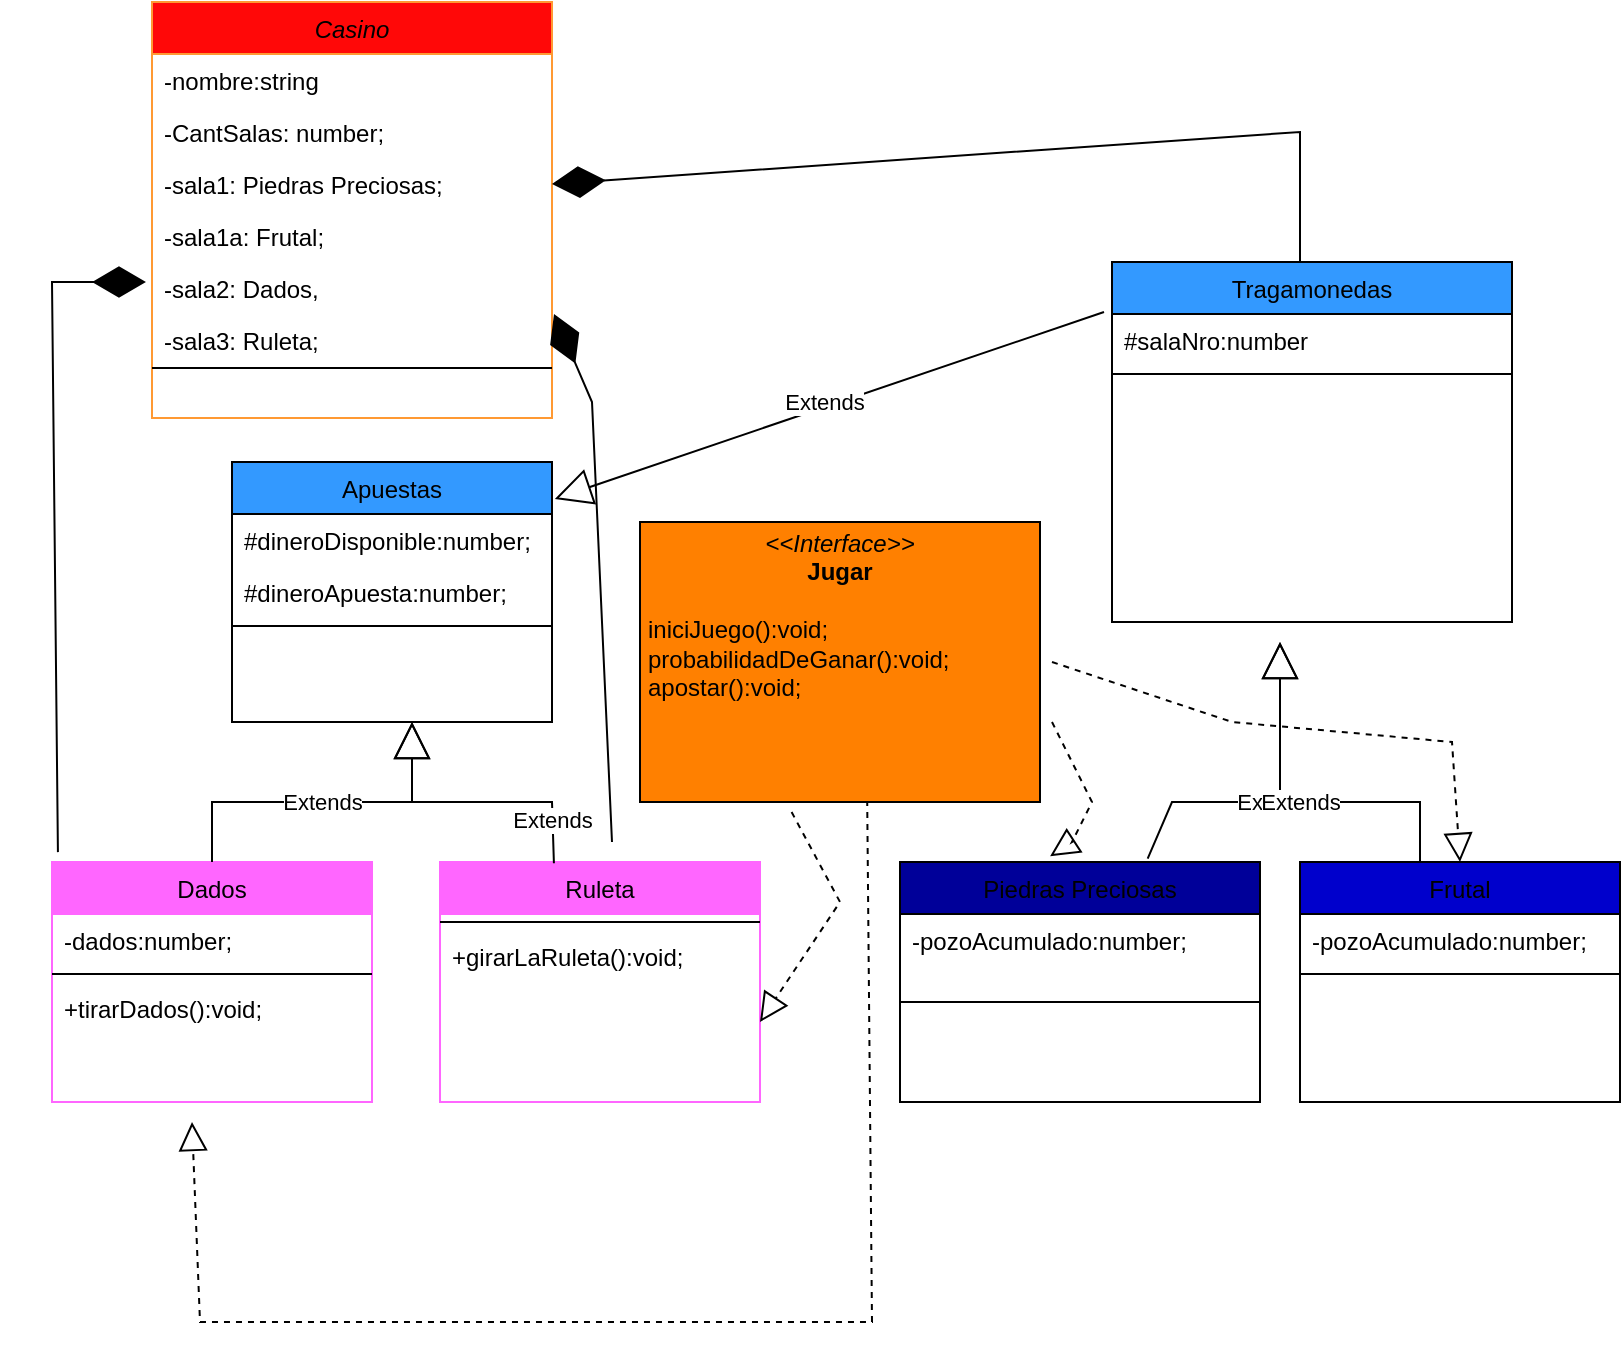 <mxfile>
    <diagram id="C5RBs43oDa-KdzZeNtuy" name="Page-1">
        <mxGraphModel dx="1501" dy="359" grid="1" gridSize="10" guides="1" tooltips="1" connect="1" arrows="1" fold="1" page="1" pageScale="1" pageWidth="827" pageHeight="1169" math="0" shadow="0">
            <root>
                <mxCell id="WIyWlLk6GJQsqaUBKTNV-0"/>
                <mxCell id="WIyWlLk6GJQsqaUBKTNV-1" parent="WIyWlLk6GJQsqaUBKTNV-0"/>
                <mxCell id="zkfFHV4jXpPFQw0GAbJ--0" value="Casino" style="swimlane;fontStyle=2;align=center;verticalAlign=top;childLayout=stackLayout;horizontal=1;startSize=26;horizontalStack=0;resizeParent=1;resizeLast=0;collapsible=1;marginBottom=0;rounded=0;shadow=0;strokeWidth=1;fillColor=#FF0808;strokeColor=#FF9933;" parent="WIyWlLk6GJQsqaUBKTNV-1" vertex="1">
                    <mxGeometry x="70" y="40" width="200" height="208" as="geometry">
                        <mxRectangle x="70" y="40" width="160" height="26" as="alternateBounds"/>
                    </mxGeometry>
                </mxCell>
                <mxCell id="zkfFHV4jXpPFQw0GAbJ--1" value="-nombre:string" style="text;align=left;verticalAlign=top;spacingLeft=4;spacingRight=4;overflow=hidden;rotatable=0;points=[[0,0.5],[1,0.5]];portConstraint=eastwest;" parent="zkfFHV4jXpPFQw0GAbJ--0" vertex="1">
                    <mxGeometry y="26" width="200" height="26" as="geometry"/>
                </mxCell>
                <mxCell id="8" value="-CantSalas: number;" style="text;align=left;verticalAlign=top;spacingLeft=4;spacingRight=4;overflow=hidden;rotatable=0;points=[[0,0.5],[1,0.5]];portConstraint=eastwest;rounded=0;shadow=0;html=0;" parent="zkfFHV4jXpPFQw0GAbJ--0" vertex="1">
                    <mxGeometry y="52" width="200" height="26" as="geometry"/>
                </mxCell>
                <mxCell id="zkfFHV4jXpPFQw0GAbJ--2" value="-sala1: Piedras Preciosas;" style="text;align=left;verticalAlign=top;spacingLeft=4;spacingRight=4;overflow=hidden;rotatable=0;points=[[0,0.5],[1,0.5]];portConstraint=eastwest;rounded=0;shadow=0;html=0;" parent="zkfFHV4jXpPFQw0GAbJ--0" vertex="1">
                    <mxGeometry y="78" width="200" height="26" as="geometry"/>
                </mxCell>
                <mxCell id="zkfFHV4jXpPFQw0GAbJ--3" value="-sala1a: Frutal;" style="text;align=left;verticalAlign=top;spacingLeft=4;spacingRight=4;overflow=hidden;rotatable=0;points=[[0,0.5],[1,0.5]];portConstraint=eastwest;rounded=0;shadow=0;html=0;" parent="zkfFHV4jXpPFQw0GAbJ--0" vertex="1">
                    <mxGeometry y="104" width="200" height="26" as="geometry"/>
                </mxCell>
                <mxCell id="zkfFHV4jXpPFQw0GAbJ--5" value="-sala2: Dados," style="text;align=left;verticalAlign=top;spacingLeft=4;spacingRight=4;overflow=hidden;rotatable=0;points=[[0,0.5],[1,0.5]];portConstraint=eastwest;" parent="zkfFHV4jXpPFQw0GAbJ--0" vertex="1">
                    <mxGeometry y="130" width="200" height="26" as="geometry"/>
                </mxCell>
                <mxCell id="oigaB5cfAYWcg9_LqyY1-0" value="-sala3: Ruleta;" style="text;align=left;verticalAlign=top;spacingLeft=4;spacingRight=4;overflow=hidden;rotatable=0;points=[[0,0.5],[1,0.5]];portConstraint=eastwest;" parent="zkfFHV4jXpPFQw0GAbJ--0" vertex="1">
                    <mxGeometry y="156" width="200" height="26" as="geometry"/>
                </mxCell>
                <mxCell id="zkfFHV4jXpPFQw0GAbJ--4" value="" style="line;html=1;strokeWidth=1;align=left;verticalAlign=middle;spacingTop=-1;spacingLeft=3;spacingRight=3;rotatable=0;labelPosition=right;points=[];portConstraint=eastwest;" parent="zkfFHV4jXpPFQw0GAbJ--0" vertex="1">
                    <mxGeometry y="182" width="200" height="2" as="geometry"/>
                </mxCell>
                <mxCell id="5PvWQF0tI-Q7hDr4Qzv_-9" style="edgeStyle=orthogonalEdgeStyle;rounded=0;orthogonalLoop=1;jettySize=auto;html=1;exitX=0.25;exitY=0;exitDx=0;exitDy=0;" parent="WIyWlLk6GJQsqaUBKTNV-1" source="zkfFHV4jXpPFQw0GAbJ--6" edge="1">
                    <mxGeometry relative="1" as="geometry">
                        <mxPoint x="60" y="470" as="targetPoint"/>
                    </mxGeometry>
                </mxCell>
                <mxCell id="zkfFHV4jXpPFQw0GAbJ--6" value="Dados" style="swimlane;fontStyle=0;align=center;verticalAlign=top;childLayout=stackLayout;horizontal=1;startSize=26;horizontalStack=0;resizeParent=1;resizeLast=0;collapsible=1;marginBottom=0;rounded=0;shadow=0;strokeWidth=1;fillColor=#FF66FF;strokeColor=#FF66FF;" parent="WIyWlLk6GJQsqaUBKTNV-1" vertex="1">
                    <mxGeometry x="20" y="470" width="160" height="120" as="geometry">
                        <mxRectangle x="130" y="380" width="160" height="26" as="alternateBounds"/>
                    </mxGeometry>
                </mxCell>
                <mxCell id="zkfFHV4jXpPFQw0GAbJ--11" value="-dados:number;" style="text;align=left;verticalAlign=top;spacingLeft=4;spacingRight=4;overflow=hidden;rotatable=0;points=[[0,0.5],[1,0.5]];portConstraint=eastwest;" parent="zkfFHV4jXpPFQw0GAbJ--6" vertex="1">
                    <mxGeometry y="26" width="160" height="26" as="geometry"/>
                </mxCell>
                <mxCell id="zkfFHV4jXpPFQw0GAbJ--9" value="" style="line;html=1;strokeWidth=1;align=left;verticalAlign=middle;spacingTop=-1;spacingLeft=3;spacingRight=3;rotatable=0;labelPosition=right;points=[];portConstraint=eastwest;" parent="zkfFHV4jXpPFQw0GAbJ--6" vertex="1">
                    <mxGeometry y="52" width="160" height="8" as="geometry"/>
                </mxCell>
                <mxCell id="zkfFHV4jXpPFQw0GAbJ--14" value="+tirarDados():void;" style="text;align=left;verticalAlign=top;spacingLeft=4;spacingRight=4;overflow=hidden;rotatable=0;points=[[0,0.5],[1,0.5]];portConstraint=eastwest;" parent="zkfFHV4jXpPFQw0GAbJ--6" vertex="1">
                    <mxGeometry y="60" width="160" height="26" as="geometry"/>
                </mxCell>
                <mxCell id="zkfFHV4jXpPFQw0GAbJ--17" value="Piedras Preciosas" style="swimlane;fontStyle=0;align=center;verticalAlign=top;childLayout=stackLayout;horizontal=1;startSize=26;horizontalStack=0;resizeParent=1;resizeLast=0;collapsible=1;marginBottom=0;rounded=0;shadow=0;strokeWidth=1;fillColor=#000099;" parent="WIyWlLk6GJQsqaUBKTNV-1" vertex="1">
                    <mxGeometry x="444" y="470" width="180" height="120" as="geometry">
                        <mxRectangle x="550" y="140" width="160" height="26" as="alternateBounds"/>
                    </mxGeometry>
                </mxCell>
                <mxCell id="zkfFHV4jXpPFQw0GAbJ--20" value="-pozoAcumulado:number;" style="text;align=left;verticalAlign=top;spacingLeft=4;spacingRight=4;overflow=hidden;rotatable=0;points=[[0,0.5],[1,0.5]];portConstraint=eastwest;rounded=0;shadow=0;html=0;" parent="zkfFHV4jXpPFQw0GAbJ--17" vertex="1">
                    <mxGeometry y="26" width="180" height="40" as="geometry"/>
                </mxCell>
                <mxCell id="zkfFHV4jXpPFQw0GAbJ--23" value="" style="line;html=1;strokeWidth=1;align=left;verticalAlign=middle;spacingTop=-1;spacingLeft=3;spacingRight=3;rotatable=0;labelPosition=right;points=[];portConstraint=eastwest;" parent="zkfFHV4jXpPFQw0GAbJ--17" vertex="1">
                    <mxGeometry y="66" width="180" height="8" as="geometry"/>
                </mxCell>
                <mxCell id="zkfFHV4jXpPFQw0GAbJ--13" value="Ruleta" style="swimlane;fontStyle=0;align=center;verticalAlign=top;childLayout=stackLayout;horizontal=1;startSize=26;horizontalStack=0;resizeParent=1;resizeLast=0;collapsible=1;marginBottom=0;rounded=0;shadow=0;strokeWidth=1;fillColor=#FF66FF;strokeColor=#FF66FF;" parent="WIyWlLk6GJQsqaUBKTNV-1" vertex="1">
                    <mxGeometry x="214" y="470" width="160" height="120" as="geometry">
                        <mxRectangle x="340" y="380" width="170" height="26" as="alternateBounds"/>
                    </mxGeometry>
                </mxCell>
                <mxCell id="zkfFHV4jXpPFQw0GAbJ--15" value="" style="line;html=1;strokeWidth=1;align=left;verticalAlign=middle;spacingTop=-1;spacingLeft=3;spacingRight=3;rotatable=0;labelPosition=right;points=[];portConstraint=eastwest;" parent="zkfFHV4jXpPFQw0GAbJ--13" vertex="1">
                    <mxGeometry y="26" width="160" height="8" as="geometry"/>
                </mxCell>
                <mxCell id="3" value="+girarLaRuleta():void;" style="text;align=left;verticalAlign=top;spacingLeft=4;spacingRight=4;overflow=hidden;rotatable=0;points=[[0,0.5],[1,0.5]];portConstraint=eastwest;" parent="zkfFHV4jXpPFQw0GAbJ--13" vertex="1">
                    <mxGeometry y="34" width="160" height="26" as="geometry"/>
                </mxCell>
                <mxCell id="oigaB5cfAYWcg9_LqyY1-3" value="Tragamonedas" style="swimlane;fontStyle=0;align=center;verticalAlign=top;childLayout=stackLayout;horizontal=1;startSize=26;horizontalStack=0;resizeParent=1;resizeLast=0;collapsible=1;marginBottom=0;rounded=0;shadow=0;strokeWidth=1;fillColor=#3399FF;" parent="WIyWlLk6GJQsqaUBKTNV-1" vertex="1">
                    <mxGeometry x="550" y="170" width="200" height="180" as="geometry">
                        <mxRectangle x="340" y="380" width="170" height="26" as="alternateBounds"/>
                    </mxGeometry>
                </mxCell>
                <mxCell id="oigaB5cfAYWcg9_LqyY1-4" value="#salaNro:number" style="text;align=left;verticalAlign=top;spacingLeft=4;spacingRight=4;overflow=hidden;rotatable=0;points=[[0,0.5],[1,0.5]];portConstraint=eastwest;" parent="oigaB5cfAYWcg9_LqyY1-3" vertex="1">
                    <mxGeometry y="26" width="200" height="26" as="geometry"/>
                </mxCell>
                <mxCell id="oigaB5cfAYWcg9_LqyY1-5" value="" style="line;html=1;strokeWidth=1;align=left;verticalAlign=middle;spacingTop=-1;spacingLeft=3;spacingRight=3;rotatable=0;labelPosition=right;points=[];portConstraint=eastwest;" parent="oigaB5cfAYWcg9_LqyY1-3" vertex="1">
                    <mxGeometry y="52" width="200" height="8" as="geometry"/>
                </mxCell>
                <mxCell id="oigaB5cfAYWcg9_LqyY1-10" value="Frutal" style="swimlane;fontStyle=0;align=center;verticalAlign=top;childLayout=stackLayout;horizontal=1;startSize=26;horizontalStack=0;resizeParent=1;resizeLast=0;collapsible=1;marginBottom=0;rounded=0;shadow=0;strokeWidth=1;fillColor=#0000CC;" parent="WIyWlLk6GJQsqaUBKTNV-1" vertex="1">
                    <mxGeometry x="644" y="470" width="160" height="120" as="geometry">
                        <mxRectangle x="550" y="140" width="160" height="26" as="alternateBounds"/>
                    </mxGeometry>
                </mxCell>
                <mxCell id="oigaB5cfAYWcg9_LqyY1-13" value="-pozoAcumulado:number;" style="text;align=left;verticalAlign=top;spacingLeft=4;spacingRight=4;overflow=hidden;rotatable=0;points=[[0,0.5],[1,0.5]];portConstraint=eastwest;rounded=0;shadow=0;html=0;" parent="oigaB5cfAYWcg9_LqyY1-10" vertex="1">
                    <mxGeometry y="26" width="160" height="26" as="geometry"/>
                </mxCell>
                <mxCell id="oigaB5cfAYWcg9_LqyY1-14" value="" style="line;html=1;strokeWidth=1;align=left;verticalAlign=middle;spacingTop=-1;spacingLeft=3;spacingRight=3;rotatable=0;labelPosition=right;points=[];portConstraint=eastwest;" parent="oigaB5cfAYWcg9_LqyY1-10" vertex="1">
                    <mxGeometry y="52" width="160" height="8" as="geometry"/>
                </mxCell>
                <mxCell id="oigaB5cfAYWcg9_LqyY1-31" value="" style="endArrow=diamondThin;endFill=1;endSize=24;html=1;rounded=0;entryX=1;entryY=0.5;entryDx=0;entryDy=0;" parent="WIyWlLk6GJQsqaUBKTNV-1" target="zkfFHV4jXpPFQw0GAbJ--2" edge="1">
                    <mxGeometry width="160" relative="1" as="geometry">
                        <mxPoint x="644" y="170" as="sourcePoint"/>
                        <mxPoint x="514" y="260" as="targetPoint"/>
                        <Array as="points">
                            <mxPoint x="644" y="105"/>
                        </Array>
                    </mxGeometry>
                </mxCell>
                <mxCell id="oigaB5cfAYWcg9_LqyY1-32" value="" style="endArrow=diamondThin;endFill=1;endSize=24;html=1;rounded=0;exitX=0.081;exitY=-0.026;exitDx=0;exitDy=0;exitPerimeter=0;" parent="WIyWlLk6GJQsqaUBKTNV-1" edge="1">
                    <mxGeometry width="160" relative="1" as="geometry">
                        <mxPoint x="22.96" y="465.06" as="sourcePoint"/>
                        <mxPoint x="40" y="180" as="targetPoint"/>
                        <Array as="points">
                            <mxPoint x="20" y="180"/>
                            <mxPoint x="60" y="180"/>
                        </Array>
                    </mxGeometry>
                </mxCell>
                <mxCell id="oigaB5cfAYWcg9_LqyY1-33" value="" style="endArrow=diamondThin;endFill=1;endSize=24;html=1;rounded=0;entryX=1.005;entryY=0;entryDx=0;entryDy=0;entryPerimeter=0;fillColor=#9933FF;" parent="WIyWlLk6GJQsqaUBKTNV-1" target="oigaB5cfAYWcg9_LqyY1-0" edge="1">
                    <mxGeometry width="160" relative="1" as="geometry">
                        <mxPoint x="300" y="460" as="sourcePoint"/>
                        <mxPoint x="280" y="170" as="targetPoint"/>
                        <Array as="points">
                            <mxPoint x="290" y="240"/>
                        </Array>
                    </mxGeometry>
                </mxCell>
                <mxCell id="oigaB5cfAYWcg9_LqyY1-34" value="" style="endArrow=block;dashed=1;endFill=0;endSize=12;html=1;rounded=0;entryX=0.417;entryY=-0.024;entryDx=0;entryDy=0;entryPerimeter=0;" parent="WIyWlLk6GJQsqaUBKTNV-1" target="zkfFHV4jXpPFQw0GAbJ--17" edge="1">
                    <mxGeometry width="160" relative="1" as="geometry">
                        <mxPoint x="520" y="400" as="sourcePoint"/>
                        <mxPoint x="470" y="460" as="targetPoint"/>
                        <Array as="points">
                            <mxPoint x="540" y="440"/>
                            <mxPoint x="530" y="460"/>
                        </Array>
                    </mxGeometry>
                </mxCell>
                <mxCell id="oigaB5cfAYWcg9_LqyY1-35" value="" style="endArrow=block;dashed=1;endFill=0;endSize=12;html=1;rounded=0;exitX=0.379;exitY=1.036;exitDx=0;exitDy=0;exitPerimeter=0;" parent="WIyWlLk6GJQsqaUBKTNV-1" source="oigaB5cfAYWcg9_LqyY1-19" edge="1">
                    <mxGeometry width="160" relative="1" as="geometry">
                        <mxPoint x="314" y="469" as="sourcePoint"/>
                        <mxPoint x="374" y="550" as="targetPoint"/>
                        <Array as="points">
                            <mxPoint x="414" y="490"/>
                        </Array>
                    </mxGeometry>
                </mxCell>
                <mxCell id="oigaB5cfAYWcg9_LqyY1-36" value="" style="endArrow=block;dashed=1;endFill=0;endSize=12;html=1;rounded=0;exitX=0.568;exitY=0.993;exitDx=0;exitDy=0;exitPerimeter=0;" parent="WIyWlLk6GJQsqaUBKTNV-1" source="oigaB5cfAYWcg9_LqyY1-19" edge="1">
                    <mxGeometry width="160" relative="1" as="geometry">
                        <mxPoint x="444" y="450" as="sourcePoint"/>
                        <mxPoint x="90" y="600" as="targetPoint"/>
                        <Array as="points">
                            <mxPoint x="430" y="700"/>
                            <mxPoint x="94" y="700"/>
                        </Array>
                    </mxGeometry>
                </mxCell>
                <mxCell id="oigaB5cfAYWcg9_LqyY1-37" value="Extends" style="endArrow=block;endSize=16;endFill=0;html=1;rounded=0;exitX=0.688;exitY=-0.014;exitDx=0;exitDy=0;exitPerimeter=0;" parent="WIyWlLk6GJQsqaUBKTNV-1" source="zkfFHV4jXpPFQw0GAbJ--17" edge="1">
                    <mxGeometry width="160" relative="1" as="geometry">
                        <mxPoint x="564" y="450" as="sourcePoint"/>
                        <mxPoint x="634" y="360" as="targetPoint"/>
                        <Array as="points">
                            <mxPoint x="580" y="440"/>
                            <mxPoint x="634" y="440"/>
                        </Array>
                    </mxGeometry>
                </mxCell>
                <mxCell id="oigaB5cfAYWcg9_LqyY1-38" value="Extends" style="endArrow=block;endSize=16;endFill=0;html=1;rounded=0;" parent="WIyWlLk6GJQsqaUBKTNV-1" edge="1">
                    <mxGeometry width="160" relative="1" as="geometry">
                        <mxPoint x="704" y="470" as="sourcePoint"/>
                        <mxPoint x="634" y="360" as="targetPoint"/>
                        <Array as="points">
                            <mxPoint x="704" y="440"/>
                            <mxPoint x="634" y="440"/>
                        </Array>
                    </mxGeometry>
                </mxCell>
                <mxCell id="5PvWQF0tI-Q7hDr4Qzv_-10" value="Apuestas" style="swimlane;fontStyle=0;align=center;verticalAlign=top;childLayout=stackLayout;horizontal=1;startSize=26;horizontalStack=0;resizeParent=1;resizeLast=0;collapsible=1;marginBottom=0;rounded=0;shadow=0;strokeWidth=1;fillColor=#3399FF;" parent="WIyWlLk6GJQsqaUBKTNV-1" vertex="1">
                    <mxGeometry x="110" y="270" width="160" height="130" as="geometry">
                        <mxRectangle x="130" y="380" width="160" height="26" as="alternateBounds"/>
                    </mxGeometry>
                </mxCell>
                <mxCell id="5PvWQF0tI-Q7hDr4Qzv_-11" value="#dineroDisponible:number;" style="text;align=left;verticalAlign=top;spacingLeft=4;spacingRight=4;overflow=hidden;rotatable=0;points=[[0,0.5],[1,0.5]];portConstraint=eastwest;" parent="5PvWQF0tI-Q7hDr4Qzv_-10" vertex="1">
                    <mxGeometry y="26" width="160" height="26" as="geometry"/>
                </mxCell>
                <mxCell id="5PvWQF0tI-Q7hDr4Qzv_-12" value="#dineroApuesta:number;" style="text;align=left;verticalAlign=top;spacingLeft=4;spacingRight=4;overflow=hidden;rotatable=0;points=[[0,0.5],[1,0.5]];portConstraint=eastwest;" parent="5PvWQF0tI-Q7hDr4Qzv_-10" vertex="1">
                    <mxGeometry y="52" width="160" height="26" as="geometry"/>
                </mxCell>
                <mxCell id="5PvWQF0tI-Q7hDr4Qzv_-15" value="" style="line;html=1;strokeWidth=1;align=left;verticalAlign=middle;spacingTop=-1;spacingLeft=3;spacingRight=3;rotatable=0;labelPosition=right;points=[];portConstraint=eastwest;" parent="5PvWQF0tI-Q7hDr4Qzv_-10" vertex="1">
                    <mxGeometry y="78" width="160" height="8" as="geometry"/>
                </mxCell>
                <mxCell id="5PvWQF0tI-Q7hDr4Qzv_-17" value="Extends" style="endArrow=block;endSize=16;endFill=0;html=1;rounded=0;exitX=-0.02;exitY=-0.038;exitDx=0;exitDy=0;exitPerimeter=0;entryX=1.009;entryY=0.142;entryDx=0;entryDy=0;entryPerimeter=0;" parent="WIyWlLk6GJQsqaUBKTNV-1" source="oigaB5cfAYWcg9_LqyY1-4" target="5PvWQF0tI-Q7hDr4Qzv_-10" edge="1">
                    <mxGeometry x="0.014" y="-3" width="160" relative="1" as="geometry">
                        <mxPoint x="334" y="218" as="sourcePoint"/>
                        <mxPoint x="280" y="290" as="targetPoint"/>
                        <mxPoint as="offset"/>
                    </mxGeometry>
                </mxCell>
                <mxCell id="5PvWQF0tI-Q7hDr4Qzv_-18" value="Extends" style="endArrow=block;endSize=16;endFill=0;html=1;rounded=0;exitX=0.5;exitY=0;exitDx=0;exitDy=0;" parent="WIyWlLk6GJQsqaUBKTNV-1" source="zkfFHV4jXpPFQw0GAbJ--6" edge="1">
                    <mxGeometry width="160" relative="1" as="geometry">
                        <mxPoint x="70" y="430" as="sourcePoint"/>
                        <mxPoint x="200" y="400" as="targetPoint"/>
                        <Array as="points">
                            <mxPoint x="100" y="440"/>
                            <mxPoint x="200" y="440"/>
                        </Array>
                    </mxGeometry>
                </mxCell>
                <mxCell id="5PvWQF0tI-Q7hDr4Qzv_-19" value="Extends" style="endArrow=block;endSize=16;endFill=0;html=1;rounded=0;exitX=0.356;exitY=0.005;exitDx=0;exitDy=0;exitPerimeter=0;" parent="WIyWlLk6GJQsqaUBKTNV-1" source="zkfFHV4jXpPFQw0GAbJ--13" edge="1">
                    <mxGeometry x="-0.692" width="160" relative="1" as="geometry">
                        <mxPoint x="270" y="460" as="sourcePoint"/>
                        <mxPoint x="200" y="400" as="targetPoint"/>
                        <Array as="points">
                            <mxPoint x="270" y="440"/>
                            <mxPoint x="200" y="440"/>
                        </Array>
                        <mxPoint as="offset"/>
                    </mxGeometry>
                </mxCell>
                <mxCell id="oigaB5cfAYWcg9_LqyY1-19" value="&lt;p style=&quot;margin:0px;margin-top:4px;text-align:center;&quot;&gt;&lt;i&gt;&amp;lt;&amp;lt;Interface&amp;gt;&amp;gt;&lt;/i&gt;&lt;br&gt;&lt;b&gt;Jugar&lt;/b&gt;&lt;/p&gt;&lt;p style=&quot;margin:0px;margin-left:4px;&quot;&gt;&lt;br&gt;&lt;/p&gt;&lt;p style=&quot;margin:0px;margin-left:4px;&quot;&gt;iniciJuego():void;&lt;/p&gt;&lt;p style=&quot;margin:0px;margin-left:4px;&quot;&gt;&lt;span style=&quot;background-color: initial;&quot;&gt;probabilidadDeGanar():void;&lt;/span&gt;&lt;br&gt;&lt;/p&gt;&lt;p style=&quot;margin:0px;margin-left:4px;&quot;&gt;apostar():void;&lt;/p&gt;" style="verticalAlign=top;align=left;overflow=fill;fontSize=12;fontFamily=Helvetica;html=1;whiteSpace=wrap;fillColor=#FF8000;" parent="WIyWlLk6GJQsqaUBKTNV-1" vertex="1">
                    <mxGeometry x="314" y="300" width="200" height="140" as="geometry"/>
                </mxCell>
                <mxCell id="10" value="" style="endArrow=block;dashed=1;endFill=0;endSize=12;html=1;rounded=0;entryX=0.5;entryY=0;entryDx=0;entryDy=0;" parent="WIyWlLk6GJQsqaUBKTNV-1" target="oigaB5cfAYWcg9_LqyY1-10" edge="1">
                    <mxGeometry width="160" relative="1" as="geometry">
                        <mxPoint x="520" y="370" as="sourcePoint"/>
                        <mxPoint x="680" y="460" as="targetPoint"/>
                        <Array as="points">
                            <mxPoint x="610" y="400"/>
                            <mxPoint x="720" y="410"/>
                        </Array>
                    </mxGeometry>
                </mxCell>
            </root>
        </mxGraphModel>
    </diagram>
</mxfile>